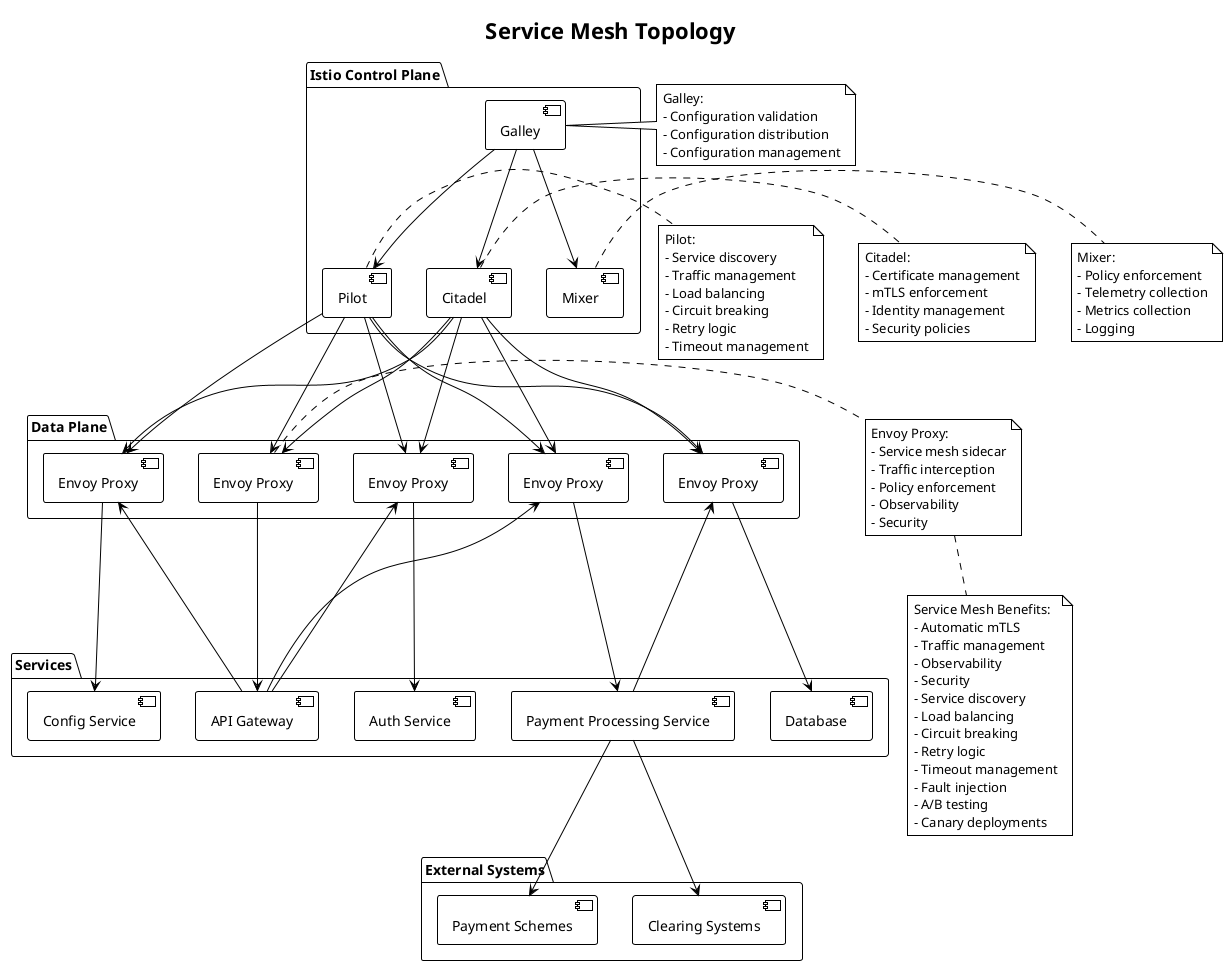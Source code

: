 @startuml SERVICE_MESH_TOPOLOGY
!theme plain
title Service Mesh Topology

package "Istio Control Plane" {
    [Pilot] as P
    [Citadel] as C
    [Galley] as G
    [Mixer] as M
}

package "Data Plane" {
    [Envoy Proxy] as EP1
    [Envoy Proxy] as EP2
    [Envoy Proxy] as EP3
    [Envoy Proxy] as EP4
    [Envoy Proxy] as EP5
}

package "Services" {
    [API Gateway] as AG
    [Auth Service] as AS
    [Config Service] as CS
    [Payment Processing Service] as MS
    [Database] as DB
}

package "External Systems" {
    [Clearing Systems] as CS2
    [Payment Schemes] as PS
}

' Control plane connections
P --> EP1
P --> EP2
P --> EP3
P --> EP4
P --> EP5

C --> EP1
C --> EP2
C --> EP3
C --> EP4
C --> EP5

G --> P
G --> C
G --> M

' Data plane connections
EP1 --> AG
EP2 --> AS
EP3 --> CS
EP4 --> MS
EP5 --> DB

' Service connections
AG --> EP2
AG --> EP3
AG --> EP4
MS --> EP5
MS --> CS2
MS --> PS

' Service mesh features
note right of P
Pilot:
- Service discovery
- Traffic management
- Load balancing
- Circuit breaking
- Retry logic
- Timeout management
end note

note right of C
Citadel:
- Certificate management
- mTLS enforcement
- Identity management
- Security policies
end note

note right of G
Galley:
- Configuration validation
- Configuration distribution
- Configuration management
end note

note right of M
Mixer:
- Policy enforcement
- Telemetry collection
- Metrics collection
- Logging
end note

' Envoy proxy features
note right of EP1
Envoy Proxy:
- Service mesh sidecar
- Traffic interception
- Policy enforcement
- Observability
- Security
end note

' Service mesh benefits
note bottom
Service Mesh Benefits:
- Automatic mTLS
- Traffic management
- Observability
- Security
- Service discovery
- Load balancing
- Circuit breaking
- Retry logic
- Timeout management
- Fault injection
- A/B testing
- Canary deployments
end note

@enduml